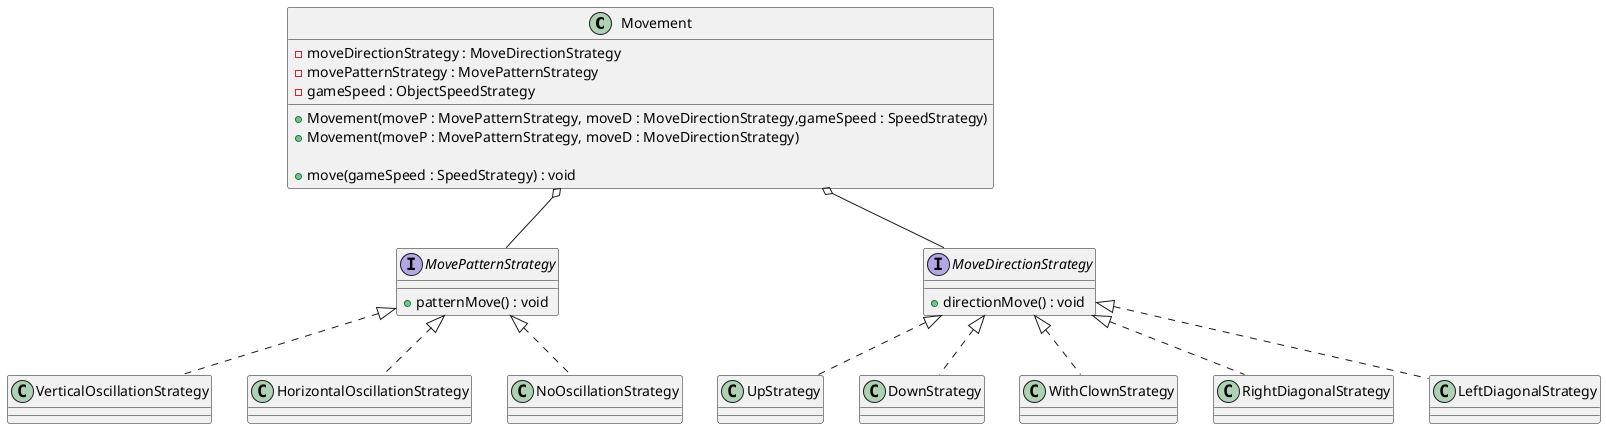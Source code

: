 @startuml MovementStrategy

class Movement{
    -moveDirectionStrategy : MoveDirectionStrategy
    -movePatternStrategy : MovePatternStrategy
    -gameSpeed : ObjectSpeedStrategy
    +Movement(moveP : MovePatternStrategy, moveD : MoveDirectionStrategy,gameSpeed : SpeedStrategy)
    +Movement(moveP : MovePatternStrategy, moveD : MoveDirectionStrategy) 
    /'second constructor to make a movement without speed aka difault speed?'/

    +move(gameSpeed : SpeedStrategy) : void
}


interface MovePatternStrategy { 
    +patternMove() : void
}

class VerticalOscillationStrategy { 

}

class HorizontalOscillationStrategy { 
    
}

class NoOscillationStrategy { 
    
}

interface MoveDirectionStrategy{
    +directionMove() : void
}

class UpStrategy{

}

class DownStrategy{

}

class WithClownStrategy{

}

class RightDiagonalStrategy {

}

class LeftDiagonalStrategy {

}

Movement o-- MoveDirectionStrategy
Movement o-- MovePatternStrategy



MoveDirectionStrategy <|.. UpStrategy 
MoveDirectionStrategy <|.. DownStrategy 
MoveDirectionStrategy <|.. WithClownStrategy 
MoveDirectionStrategy <|.. RightDiagonalStrategy 
MoveDirectionStrategy <|.. LeftDiagonalStrategy 


MovePatternStrategy <|.. NoOscillationStrategy
MovePatternStrategy <|.. VerticalOscillationStrategy
MovePatternStrategy <|.. HorizontalOscillationStrategy

@enduml